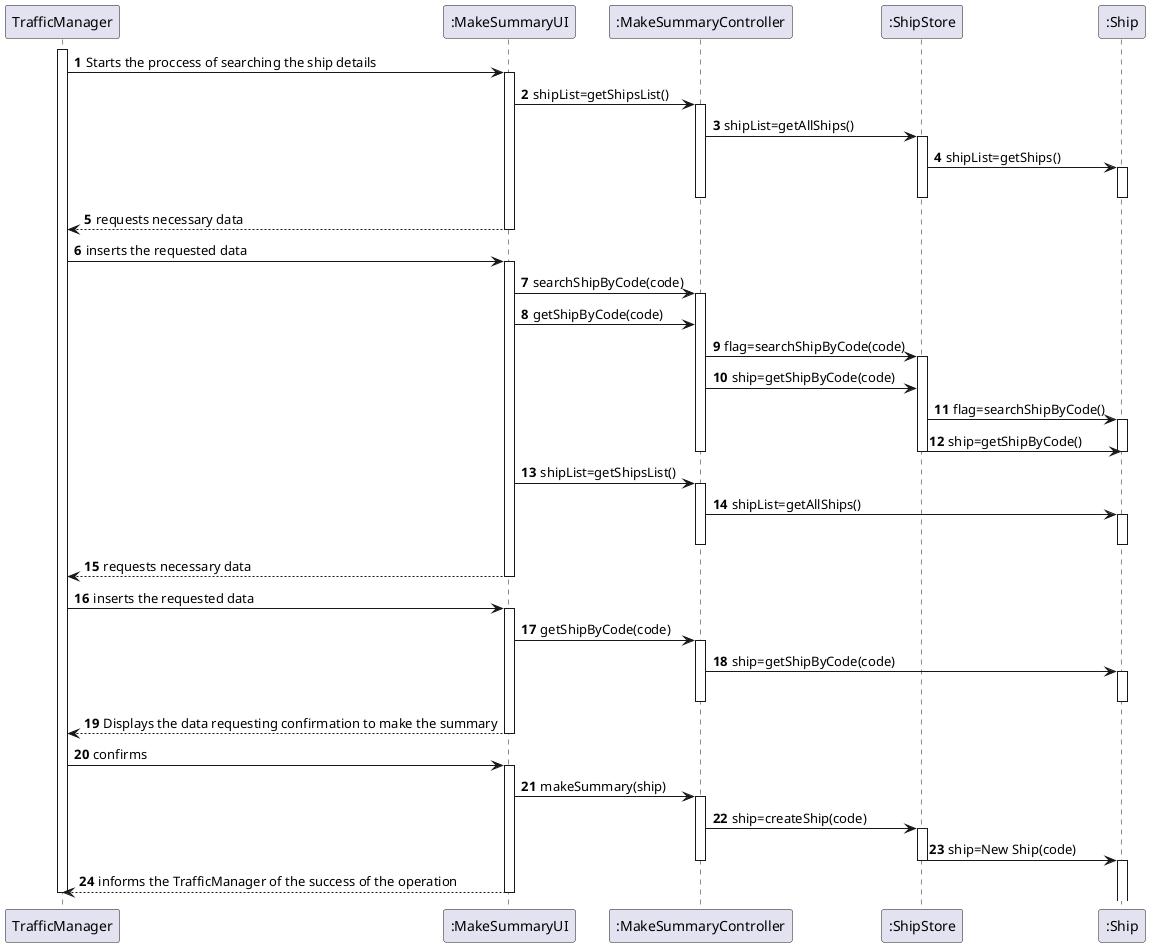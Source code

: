@startuml

autonumber

activate TrafficManager

TrafficManager -> ":MakeSummaryUI" : Starts the proccess of searching the ship details

activate ":MakeSummaryUI"

":MakeSummaryUI" -> ":MakeSummaryController" : shipList=getShipsList()

activate ":MakeSummaryController"

":MakeSummaryController" -> ":ShipStore" : shipList=getAllShips()

activate ":ShipStore"

":ShipStore" -> ":Ship" : shipList=getShips()

activate ":Ship"

deactivate ":ShipStore"

deactivate ":Ship"

deactivate ":MakeSummaryController"

":MakeSummaryUI" --> TrafficManager : requests necessary data

deactivate ":MakeSummaryUI"

TrafficManager -> ":MakeSummaryUI" : inserts the requested data

activate ":MakeSummaryUI"

":MakeSummaryUI" -> ":MakeSummaryController" : searchShipByCode(code)

activate ":MakeSummaryController"

":MakeSummaryUI" -> ":MakeSummaryController" : getShipByCode(code)

":MakeSummaryController" -> ":ShipStore" : flag=searchShipByCode(code)

activate ":ShipStore"

":MakeSummaryController" -> ":ShipStore" : ship=getShipByCode(code)

":ShipStore" -> ":Ship" : flag=searchShipByCode()

activate ":Ship"

":ShipStore" -> ":Ship" : ship=getShipByCode()

deactivate ":ShipStore"

deactivate ":Ship"

deactivate ":MakeSummaryController"

":MakeSummaryUI" -> ":MakeSummaryController" : shipList=getShipsList()

activate ":MakeSummaryController"

":MakeSummaryController" -> ":Ship" : shipList=getAllShips()

activate ":Ship"

deactivate ":Ship"

deactivate ":MakeSummaryController"

":MakeSummaryUI" --> TrafficManager : requests necessary data

deactivate ":MakeSummaryUI"

TrafficManager -> ":MakeSummaryUI" : inserts the requested data

activate ":MakeSummaryUI"

":MakeSummaryUI" -> ":MakeSummaryController" : getShipByCode(code)

activate ":MakeSummaryController"

":MakeSummaryController" -> ":Ship" : ship=getShipByCode(code)

activate ":Ship"

deactivate ":Ship"

deactivate ":MakeSummaryController" 

":MakeSummaryUI" --> TrafficManager : Displays the data requesting confirmation to make the summary

deactivate ":MakeSummaryUI"

TrafficManager -> ":MakeSummaryUI" : confirms

activate ":MakeSummaryUI"

":MakeSummaryUI" -> ":MakeSummaryController" : makeSummary(ship)

activate ":MakeSummaryController" 

":MakeSummaryController" -> ":ShipStore" : ship=createShip(code)

activate ":ShipStore"

":ShipStore" -> ":Ship" : ship=New Ship(code)

deactivate ":ShipStore"

activate ":Ship"

deactivate ":Ship"

deactivate ":MakeSummaryController" 

":MakeSummaryUI" --> TrafficManager : informs the TrafficManager of the success of the operation

deactivate ":MakeSummaryUI" 

deactivate TrafficManager

@enduml
